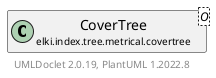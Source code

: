 @startuml
    remove .*\.(Instance|Par|Parameterizer|Factory)$
    set namespaceSeparator none
    hide empty fields
    hide empty methods

    class "<size:14>CoverTree.Factory\n<size:10>elki.index.tree.metrical.covertree" as elki.index.tree.metrical.covertree.CoverTree.Factory<O> [[CoverTree.Factory.html]] {
        +Factory(Distance<? super O>, double, int)
        +instantiate(Relation<O>): CoverTree<O>
    }

    abstract class "<size:14>AbstractCoverTree.Factory\n<size:10>elki.index.tree.metrical.covertree" as elki.index.tree.metrical.covertree.AbstractCoverTree.Factory<O> [[AbstractCoverTree.Factory.html]]
    class "<size:14>CoverTree\n<size:10>elki.index.tree.metrical.covertree" as elki.index.tree.metrical.covertree.CoverTree<O> [[CoverTree.html]]
    class "<size:14>CoverTree.Factory.Par\n<size:10>elki.index.tree.metrical.covertree" as elki.index.tree.metrical.covertree.CoverTree.Factory.Par<O> [[CoverTree.Factory.Par.html]]

    elki.index.tree.metrical.covertree.AbstractCoverTree.Factory <|-- elki.index.tree.metrical.covertree.CoverTree.Factory
    elki.index.tree.metrical.covertree.CoverTree +-- elki.index.tree.metrical.covertree.CoverTree.Factory
    elki.index.tree.metrical.covertree.CoverTree.Factory +-- elki.index.tree.metrical.covertree.CoverTree.Factory.Par

    center footer UMLDoclet 2.0.19, PlantUML 1.2022.8
@enduml
